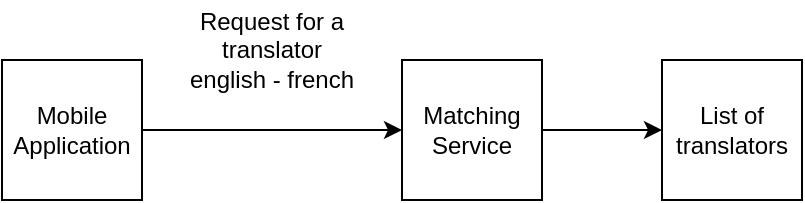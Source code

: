 <mxfile version="14.4.2" type="github">
  <diagram id="Ak50hdWkotct0uwXJMWf" name="Page-1">
    <mxGraphModel dx="2066" dy="1140" grid="1" gridSize="10" guides="1" tooltips="1" connect="1" arrows="1" fold="1" page="1" pageScale="1" pageWidth="850" pageHeight="1100" math="0" shadow="0">
      <root>
        <mxCell id="0" />
        <mxCell id="1" parent="0" />
        <mxCell id="EI9gTcuj_P9gO5NUD6j0-1" value="Mobile Application" style="whiteSpace=wrap;html=1;aspect=fixed;" vertex="1" parent="1">
          <mxGeometry x="100" y="250" width="70" height="70" as="geometry" />
        </mxCell>
        <mxCell id="EI9gTcuj_P9gO5NUD6j0-3" value="Matching Service" style="whiteSpace=wrap;html=1;aspect=fixed;" vertex="1" parent="1">
          <mxGeometry x="300" y="250" width="70" height="70" as="geometry" />
        </mxCell>
        <mxCell id="EI9gTcuj_P9gO5NUD6j0-5" value="List of translators" style="whiteSpace=wrap;html=1;aspect=fixed;" vertex="1" parent="1">
          <mxGeometry x="430" y="250" width="70" height="70" as="geometry" />
        </mxCell>
        <mxCell id="EI9gTcuj_P9gO5NUD6j0-6" value="" style="endArrow=classic;html=1;exitX=1;exitY=0.5;exitDx=0;exitDy=0;entryX=0;entryY=0.5;entryDx=0;entryDy=0;" edge="1" parent="1" source="EI9gTcuj_P9gO5NUD6j0-1" target="EI9gTcuj_P9gO5NUD6j0-3">
          <mxGeometry width="50" height="50" relative="1" as="geometry">
            <mxPoint x="210" y="290" as="sourcePoint" />
            <mxPoint x="290" y="285" as="targetPoint" />
          </mxGeometry>
        </mxCell>
        <mxCell id="EI9gTcuj_P9gO5NUD6j0-7" value="" style="endArrow=classic;html=1;exitX=1;exitY=0.5;exitDx=0;exitDy=0;" edge="1" parent="1" source="EI9gTcuj_P9gO5NUD6j0-3" target="EI9gTcuj_P9gO5NUD6j0-5">
          <mxGeometry width="50" height="50" relative="1" as="geometry">
            <mxPoint x="370" y="310" as="sourcePoint" />
            <mxPoint x="440" y="210" as="targetPoint" />
          </mxGeometry>
        </mxCell>
        <mxCell id="EI9gTcuj_P9gO5NUD6j0-8" value="Request for a translator english - french" style="text;html=1;strokeColor=none;fillColor=none;align=center;verticalAlign=middle;whiteSpace=wrap;rounded=0;" vertex="1" parent="1">
          <mxGeometry x="190" y="220" width="90" height="50" as="geometry" />
        </mxCell>
      </root>
    </mxGraphModel>
  </diagram>
</mxfile>
